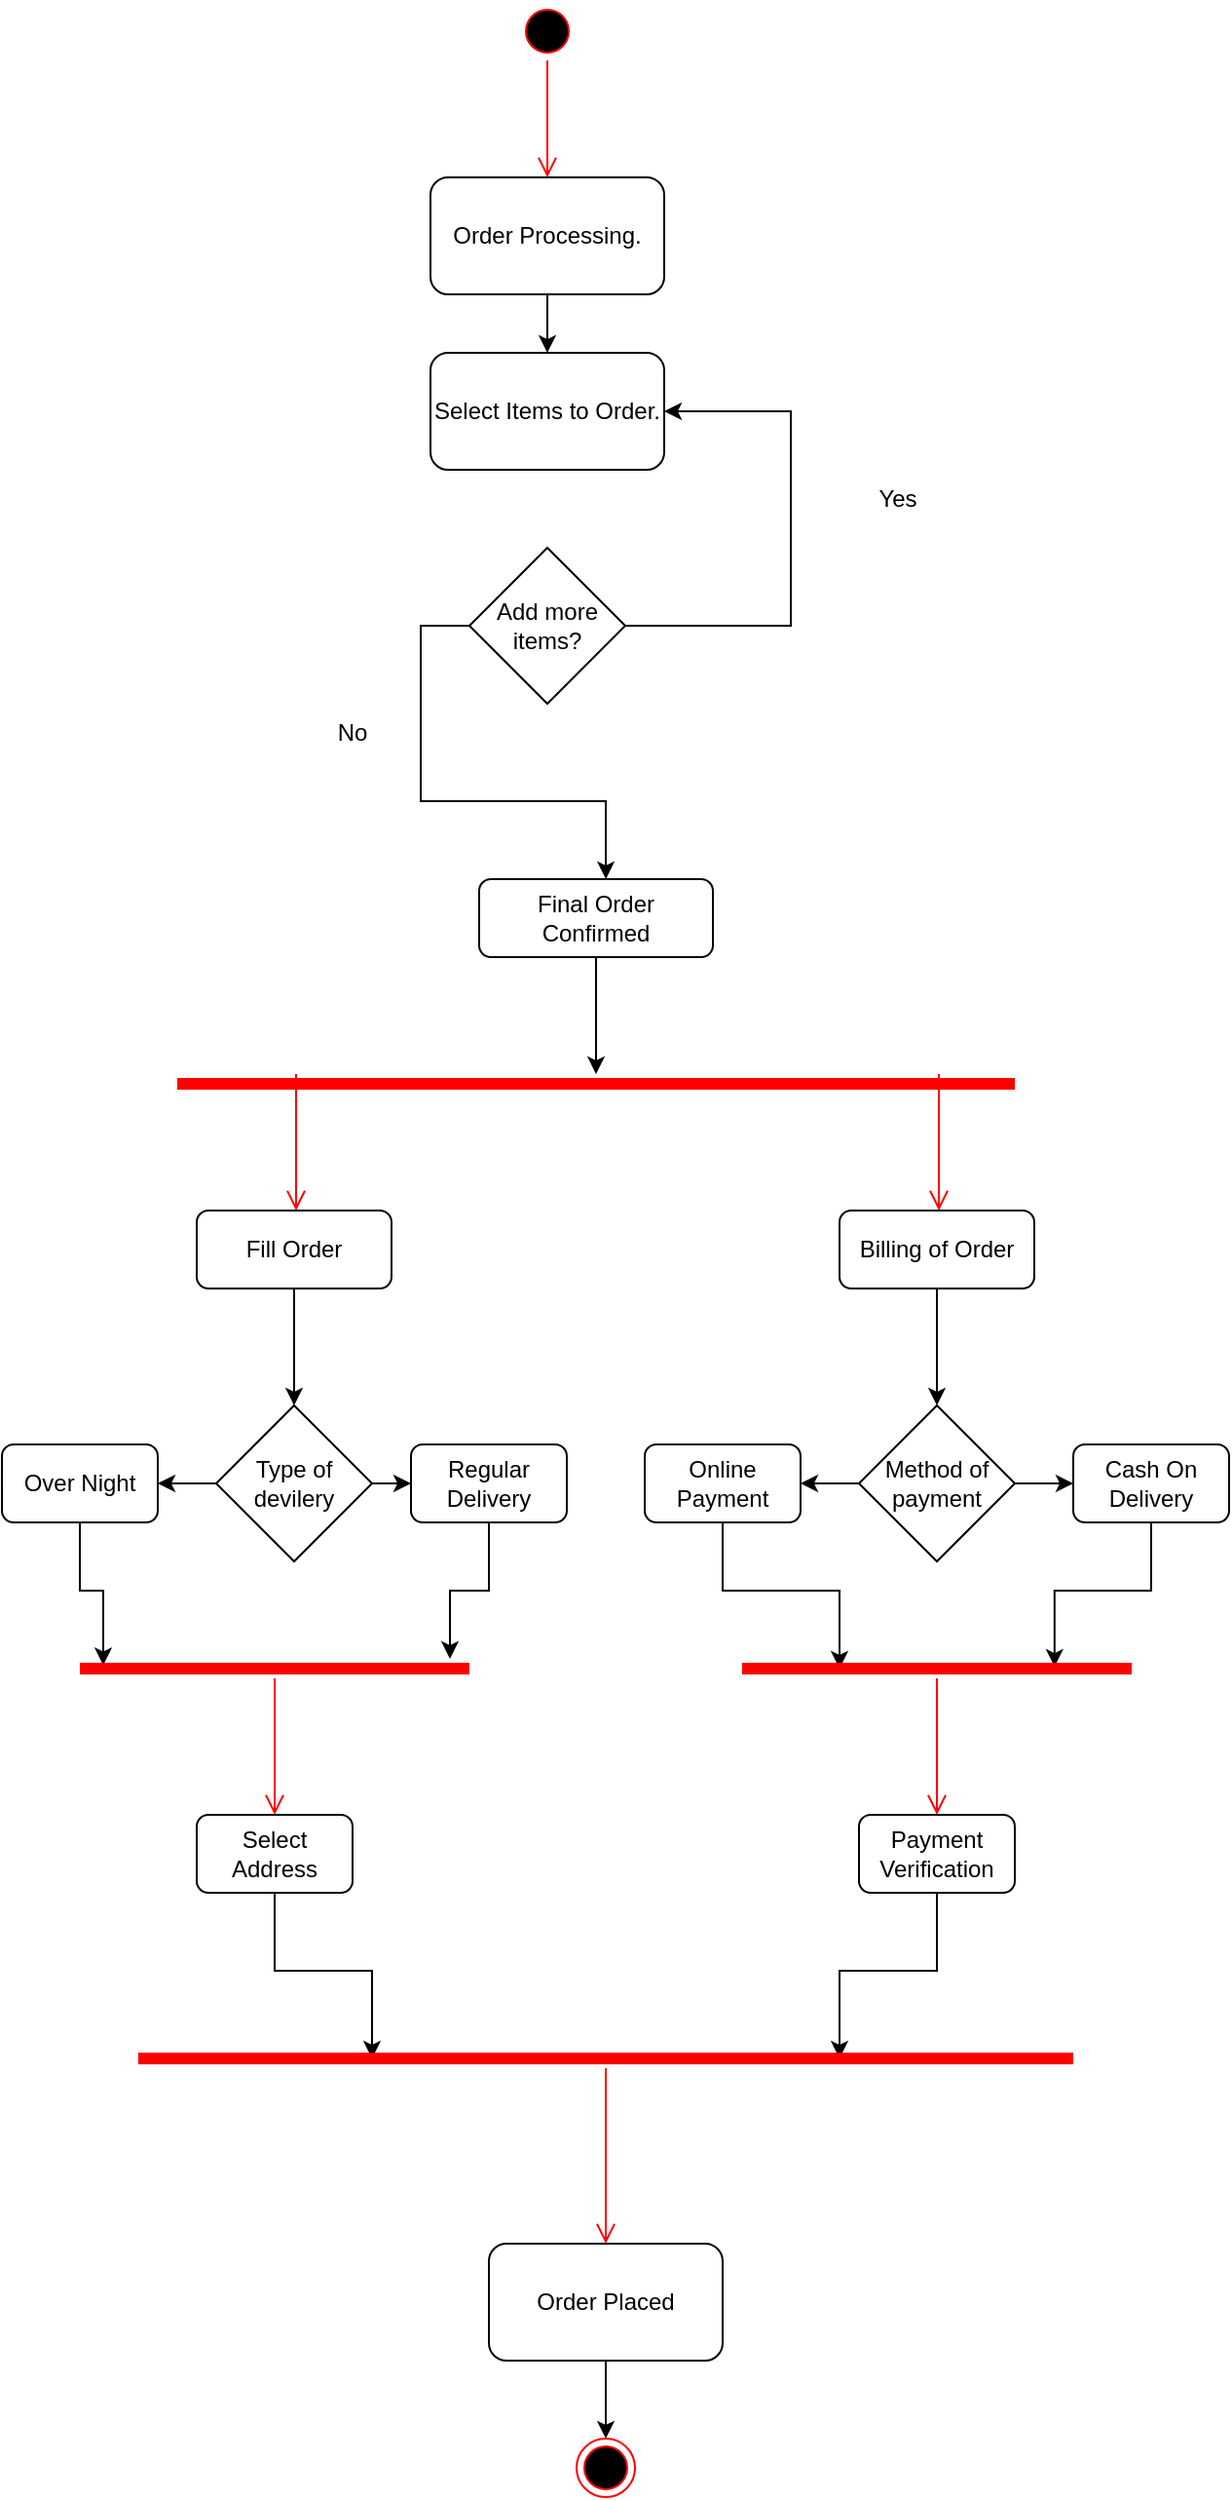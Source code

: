 <mxfile version="20.8.23" type="device"><diagram name="Page-1" id="Bw76-XZ97cj3PhTqs1Kq"><mxGraphModel dx="1235" dy="636" grid="1" gridSize="10" guides="1" tooltips="1" connect="1" arrows="1" fold="1" page="1" pageScale="1" pageWidth="1200" pageHeight="1920" math="0" shadow="0"><root><mxCell id="0"/><mxCell id="1" parent="0"/><mxCell id="s0E5LGdOakEHPxOhZ-Ty-1" value="" style="ellipse;html=1;shape=startState;fillColor=#000000;strokeColor=#ff0000;" vertex="1" parent="1"><mxGeometry x="575" y="30" width="30" height="30" as="geometry"/></mxCell><mxCell id="s0E5LGdOakEHPxOhZ-Ty-2" value="" style="edgeStyle=orthogonalEdgeStyle;html=1;verticalAlign=bottom;endArrow=open;endSize=8;strokeColor=#ff0000;rounded=0;" edge="1" source="s0E5LGdOakEHPxOhZ-Ty-1" parent="1"><mxGeometry relative="1" as="geometry"><mxPoint x="590" y="120" as="targetPoint"/></mxGeometry></mxCell><mxCell id="s0E5LGdOakEHPxOhZ-Ty-12" value="" style="edgeStyle=orthogonalEdgeStyle;rounded=0;orthogonalLoop=1;jettySize=auto;html=1;" edge="1" parent="1" source="s0E5LGdOakEHPxOhZ-Ty-3" target="s0E5LGdOakEHPxOhZ-Ty-9"><mxGeometry relative="1" as="geometry"/></mxCell><mxCell id="s0E5LGdOakEHPxOhZ-Ty-3" value="Order Processing." style="rounded=1;whiteSpace=wrap;html=1;" vertex="1" parent="1"><mxGeometry x="530" y="120" width="120" height="60" as="geometry"/></mxCell><mxCell id="s0E5LGdOakEHPxOhZ-Ty-4" value="Add more items?" style="rhombus;whiteSpace=wrap;html=1;" vertex="1" parent="1"><mxGeometry x="550" y="310" width="80" height="80" as="geometry"/></mxCell><mxCell id="s0E5LGdOakEHPxOhZ-Ty-7" value="" style="edgeStyle=orthogonalEdgeStyle;html=1;verticalAlign=bottom;endArrow=open;endSize=8;strokeColor=#ff0000;rounded=0;" edge="1" parent="1"><mxGeometry relative="1" as="geometry"><mxPoint x="590" y="430" as="targetPoint"/><mxPoint x="590" y="430" as="sourcePoint"/></mxGeometry></mxCell><mxCell id="s0E5LGdOakEHPxOhZ-Ty-8" value="" style="endArrow=classic;html=1;rounded=0;exitX=1;exitY=0.5;exitDx=0;exitDy=0;entryX=1;entryY=0.5;entryDx=0;entryDy=0;" edge="1" parent="1" source="s0E5LGdOakEHPxOhZ-Ty-4" target="s0E5LGdOakEHPxOhZ-Ty-9"><mxGeometry width="50" height="50" relative="1" as="geometry"><mxPoint x="555" y="330" as="sourcePoint"/><mxPoint x="715" y="240" as="targetPoint"/><Array as="points"><mxPoint x="715" y="350"/><mxPoint x="715" y="240"/></Array></mxGeometry></mxCell><mxCell id="s0E5LGdOakEHPxOhZ-Ty-9" value="Select Items to Order." style="rounded=1;whiteSpace=wrap;html=1;" vertex="1" parent="1"><mxGeometry x="530" y="210" width="120" height="60" as="geometry"/></mxCell><mxCell id="s0E5LGdOakEHPxOhZ-Ty-10" value="Yes" style="text;html=1;strokeColor=none;fillColor=none;align=center;verticalAlign=middle;whiteSpace=wrap;rounded=0;" vertex="1" parent="1"><mxGeometry x="740" y="270" width="60" height="30" as="geometry"/></mxCell><mxCell id="s0E5LGdOakEHPxOhZ-Ty-11" value="" style="endArrow=classic;html=1;rounded=0;exitX=0;exitY=0.5;exitDx=0;exitDy=0;entryX=0.542;entryY=0;entryDx=0;entryDy=0;entryPerimeter=0;" edge="1" parent="1" source="s0E5LGdOakEHPxOhZ-Ty-4" target="s0E5LGdOakEHPxOhZ-Ty-27"><mxGeometry width="50" height="50" relative="1" as="geometry"><mxPoint x="555" y="330" as="sourcePoint"/><mxPoint x="590" y="470" as="targetPoint"/><Array as="points"><mxPoint x="525" y="350"/><mxPoint x="525" y="410"/><mxPoint x="525" y="440"/><mxPoint x="620" y="440"/></Array></mxGeometry></mxCell><mxCell id="s0E5LGdOakEHPxOhZ-Ty-15" value="" style="shape=line;html=1;strokeWidth=6;strokeColor=#ff0000;" vertex="1" parent="1"><mxGeometry x="400" y="580" width="430" height="10" as="geometry"/></mxCell><mxCell id="s0E5LGdOakEHPxOhZ-Ty-16" value="" style="edgeStyle=orthogonalEdgeStyle;html=1;verticalAlign=bottom;endArrow=open;endSize=8;strokeColor=#ff0000;rounded=0;" edge="1" parent="1"><mxGeometry relative="1" as="geometry"><mxPoint x="461" y="650" as="targetPoint"/><mxPoint x="461" y="580" as="sourcePoint"/></mxGeometry></mxCell><mxCell id="s0E5LGdOakEHPxOhZ-Ty-17" value="No" style="text;html=1;strokeColor=none;fillColor=none;align=center;verticalAlign=middle;whiteSpace=wrap;rounded=0;" vertex="1" parent="1"><mxGeometry x="460" y="390" width="60" height="30" as="geometry"/></mxCell><mxCell id="s0E5LGdOakEHPxOhZ-Ty-20" value="" style="edgeStyle=orthogonalEdgeStyle;html=1;verticalAlign=bottom;endArrow=open;endSize=8;strokeColor=#ff0000;rounded=0;" edge="1" parent="1"><mxGeometry relative="1" as="geometry"><mxPoint x="791" y="650" as="targetPoint"/><mxPoint x="791" y="580" as="sourcePoint"/></mxGeometry></mxCell><mxCell id="s0E5LGdOakEHPxOhZ-Ty-25" value="" style="edgeStyle=orthogonalEdgeStyle;rounded=0;orthogonalLoop=1;jettySize=auto;html=1;" edge="1" parent="1" source="s0E5LGdOakEHPxOhZ-Ty-21" target="s0E5LGdOakEHPxOhZ-Ty-23"><mxGeometry relative="1" as="geometry"/></mxCell><mxCell id="s0E5LGdOakEHPxOhZ-Ty-21" value="Fill Order" style="rounded=1;whiteSpace=wrap;html=1;" vertex="1" parent="1"><mxGeometry x="410" y="650" width="100" height="40" as="geometry"/></mxCell><mxCell id="s0E5LGdOakEHPxOhZ-Ty-26" value="" style="edgeStyle=orthogonalEdgeStyle;rounded=0;orthogonalLoop=1;jettySize=auto;html=1;" edge="1" parent="1" source="s0E5LGdOakEHPxOhZ-Ty-22" target="s0E5LGdOakEHPxOhZ-Ty-24"><mxGeometry relative="1" as="geometry"/></mxCell><mxCell id="s0E5LGdOakEHPxOhZ-Ty-22" value="Billing of Order" style="rounded=1;whiteSpace=wrap;html=1;" vertex="1" parent="1"><mxGeometry x="740" y="650" width="100" height="40" as="geometry"/></mxCell><mxCell id="s0E5LGdOakEHPxOhZ-Ty-34" value="" style="edgeStyle=orthogonalEdgeStyle;rounded=0;orthogonalLoop=1;jettySize=auto;html=1;" edge="1" parent="1" source="s0E5LGdOakEHPxOhZ-Ty-23" target="s0E5LGdOakEHPxOhZ-Ty-31"><mxGeometry relative="1" as="geometry"/></mxCell><mxCell id="s0E5LGdOakEHPxOhZ-Ty-35" value="" style="edgeStyle=orthogonalEdgeStyle;rounded=0;orthogonalLoop=1;jettySize=auto;html=1;" edge="1" parent="1" source="s0E5LGdOakEHPxOhZ-Ty-23" target="s0E5LGdOakEHPxOhZ-Ty-33"><mxGeometry relative="1" as="geometry"/></mxCell><mxCell id="s0E5LGdOakEHPxOhZ-Ty-23" value="Type of devilery" style="rhombus;whiteSpace=wrap;html=1;" vertex="1" parent="1"><mxGeometry x="420" y="750" width="80" height="80" as="geometry"/></mxCell><mxCell id="s0E5LGdOakEHPxOhZ-Ty-38" value="" style="edgeStyle=orthogonalEdgeStyle;rounded=0;orthogonalLoop=1;jettySize=auto;html=1;" edge="1" parent="1" source="s0E5LGdOakEHPxOhZ-Ty-24" target="s0E5LGdOakEHPxOhZ-Ty-36"><mxGeometry relative="1" as="geometry"/></mxCell><mxCell id="s0E5LGdOakEHPxOhZ-Ty-39" value="" style="edgeStyle=orthogonalEdgeStyle;rounded=0;orthogonalLoop=1;jettySize=auto;html=1;" edge="1" parent="1" source="s0E5LGdOakEHPxOhZ-Ty-24" target="s0E5LGdOakEHPxOhZ-Ty-37"><mxGeometry relative="1" as="geometry"/></mxCell><mxCell id="s0E5LGdOakEHPxOhZ-Ty-24" value="Method of payment" style="rhombus;whiteSpace=wrap;html=1;" vertex="1" parent="1"><mxGeometry x="750" y="750" width="80" height="80" as="geometry"/></mxCell><mxCell id="s0E5LGdOakEHPxOhZ-Ty-60" value="" style="edgeStyle=orthogonalEdgeStyle;rounded=0;orthogonalLoop=1;jettySize=auto;html=1;" edge="1" parent="1" source="s0E5LGdOakEHPxOhZ-Ty-27" target="s0E5LGdOakEHPxOhZ-Ty-15"><mxGeometry relative="1" as="geometry"><Array as="points"><mxPoint x="615" y="550"/><mxPoint x="615" y="550"/></Array></mxGeometry></mxCell><mxCell id="s0E5LGdOakEHPxOhZ-Ty-27" value="Final Order Confirmed" style="rounded=1;whiteSpace=wrap;html=1;" vertex="1" parent="1"><mxGeometry x="555" y="480" width="120" height="40" as="geometry"/></mxCell><mxCell id="s0E5LGdOakEHPxOhZ-Ty-46" style="edgeStyle=orthogonalEdgeStyle;rounded=0;orthogonalLoop=1;jettySize=auto;html=1;exitX=0.5;exitY=1;exitDx=0;exitDy=0;entryX=0.06;entryY=0.321;entryDx=0;entryDy=0;entryPerimeter=0;" edge="1" parent="1" source="s0E5LGdOakEHPxOhZ-Ty-31" target="s0E5LGdOakEHPxOhZ-Ty-40"><mxGeometry relative="1" as="geometry"/></mxCell><mxCell id="s0E5LGdOakEHPxOhZ-Ty-31" value="Over Night" style="rounded=1;whiteSpace=wrap;html=1;" vertex="1" parent="1"><mxGeometry x="310" y="770" width="80" height="40" as="geometry"/></mxCell><mxCell id="s0E5LGdOakEHPxOhZ-Ty-47" style="edgeStyle=orthogonalEdgeStyle;rounded=0;orthogonalLoop=1;jettySize=auto;html=1;exitX=0.5;exitY=1;exitDx=0;exitDy=0;entryX=0.95;entryY=0;entryDx=0;entryDy=0;entryPerimeter=0;" edge="1" parent="1" source="s0E5LGdOakEHPxOhZ-Ty-33" target="s0E5LGdOakEHPxOhZ-Ty-40"><mxGeometry relative="1" as="geometry"/></mxCell><mxCell id="s0E5LGdOakEHPxOhZ-Ty-33" value="Regular Delivery" style="rounded=1;whiteSpace=wrap;html=1;" vertex="1" parent="1"><mxGeometry x="520" y="770" width="80" height="40" as="geometry"/></mxCell><mxCell id="s0E5LGdOakEHPxOhZ-Ty-48" style="edgeStyle=orthogonalEdgeStyle;rounded=0;orthogonalLoop=1;jettySize=auto;html=1;exitX=0.5;exitY=1;exitDx=0;exitDy=0;entryX=0.25;entryY=0.5;entryDx=0;entryDy=0;entryPerimeter=0;" edge="1" parent="1" source="s0E5LGdOakEHPxOhZ-Ty-36" target="s0E5LGdOakEHPxOhZ-Ty-43"><mxGeometry relative="1" as="geometry"/></mxCell><mxCell id="s0E5LGdOakEHPxOhZ-Ty-36" value="Online Payment" style="rounded=1;whiteSpace=wrap;html=1;" vertex="1" parent="1"><mxGeometry x="640" y="770" width="80" height="40" as="geometry"/></mxCell><mxCell id="s0E5LGdOakEHPxOhZ-Ty-49" style="edgeStyle=orthogonalEdgeStyle;rounded=0;orthogonalLoop=1;jettySize=auto;html=1;exitX=0.5;exitY=1;exitDx=0;exitDy=0;entryX=0.802;entryY=0.405;entryDx=0;entryDy=0;entryPerimeter=0;" edge="1" parent="1" source="s0E5LGdOakEHPxOhZ-Ty-37" target="s0E5LGdOakEHPxOhZ-Ty-43"><mxGeometry relative="1" as="geometry"/></mxCell><mxCell id="s0E5LGdOakEHPxOhZ-Ty-37" value="Cash On Delivery" style="rounded=1;whiteSpace=wrap;html=1;" vertex="1" parent="1"><mxGeometry x="860" y="770" width="80" height="40" as="geometry"/></mxCell><mxCell id="s0E5LGdOakEHPxOhZ-Ty-40" value="" style="shape=line;html=1;strokeWidth=6;strokeColor=#ff0000;" vertex="1" parent="1"><mxGeometry x="350" y="880" width="200" height="10" as="geometry"/></mxCell><mxCell id="s0E5LGdOakEHPxOhZ-Ty-41" value="" style="edgeStyle=orthogonalEdgeStyle;html=1;verticalAlign=bottom;endArrow=open;endSize=8;strokeColor=#ff0000;rounded=0;" edge="1" source="s0E5LGdOakEHPxOhZ-Ty-40" parent="1"><mxGeometry relative="1" as="geometry"><mxPoint x="450" y="960" as="targetPoint"/></mxGeometry></mxCell><mxCell id="s0E5LGdOakEHPxOhZ-Ty-43" value="" style="shape=line;html=1;strokeWidth=6;strokeColor=#ff0000;" vertex="1" parent="1"><mxGeometry x="690" y="880" width="200" height="10" as="geometry"/></mxCell><mxCell id="s0E5LGdOakEHPxOhZ-Ty-44" value="" style="edgeStyle=orthogonalEdgeStyle;html=1;verticalAlign=bottom;endArrow=open;endSize=8;strokeColor=#ff0000;rounded=0;" edge="1" source="s0E5LGdOakEHPxOhZ-Ty-43" parent="1"><mxGeometry relative="1" as="geometry"><mxPoint x="790" y="960" as="targetPoint"/></mxGeometry></mxCell><mxCell id="s0E5LGdOakEHPxOhZ-Ty-56" style="edgeStyle=orthogonalEdgeStyle;rounded=0;orthogonalLoop=1;jettySize=auto;html=1;entryX=0.25;entryY=0.5;entryDx=0;entryDy=0;entryPerimeter=0;" edge="1" parent="1" source="s0E5LGdOakEHPxOhZ-Ty-51" target="s0E5LGdOakEHPxOhZ-Ty-53"><mxGeometry relative="1" as="geometry"/></mxCell><mxCell id="s0E5LGdOakEHPxOhZ-Ty-51" value="Select Address" style="rounded=1;whiteSpace=wrap;html=1;" vertex="1" parent="1"><mxGeometry x="410" y="960" width="80" height="40" as="geometry"/></mxCell><mxCell id="s0E5LGdOakEHPxOhZ-Ty-57" style="edgeStyle=orthogonalEdgeStyle;rounded=0;orthogonalLoop=1;jettySize=auto;html=1;exitX=0.5;exitY=1;exitDx=0;exitDy=0;entryX=0.75;entryY=0.5;entryDx=0;entryDy=0;entryPerimeter=0;" edge="1" parent="1" source="s0E5LGdOakEHPxOhZ-Ty-52" target="s0E5LGdOakEHPxOhZ-Ty-53"><mxGeometry relative="1" as="geometry"/></mxCell><mxCell id="s0E5LGdOakEHPxOhZ-Ty-52" value="Payment Verification" style="rounded=1;whiteSpace=wrap;html=1;" vertex="1" parent="1"><mxGeometry x="750" y="960" width="80" height="40" as="geometry"/></mxCell><mxCell id="s0E5LGdOakEHPxOhZ-Ty-53" value="" style="shape=line;html=1;strokeWidth=6;strokeColor=#ff0000;" vertex="1" parent="1"><mxGeometry x="380" y="1080" width="480" height="10" as="geometry"/></mxCell><mxCell id="s0E5LGdOakEHPxOhZ-Ty-54" value="" style="edgeStyle=orthogonalEdgeStyle;html=1;verticalAlign=bottom;endArrow=open;endSize=8;strokeColor=#ff0000;rounded=0;" edge="1" source="s0E5LGdOakEHPxOhZ-Ty-53" parent="1"><mxGeometry relative="1" as="geometry"><mxPoint x="620" y="1180" as="targetPoint"/><Array as="points"><mxPoint x="620" y="1160"/></Array></mxGeometry></mxCell><mxCell id="s0E5LGdOakEHPxOhZ-Ty-62" value="" style="edgeStyle=orthogonalEdgeStyle;rounded=0;orthogonalLoop=1;jettySize=auto;html=1;" edge="1" parent="1" source="s0E5LGdOakEHPxOhZ-Ty-58" target="s0E5LGdOakEHPxOhZ-Ty-61"><mxGeometry relative="1" as="geometry"/></mxCell><mxCell id="s0E5LGdOakEHPxOhZ-Ty-58" value="Order Placed" style="rounded=1;whiteSpace=wrap;html=1;" vertex="1" parent="1"><mxGeometry x="560" y="1180" width="120" height="60" as="geometry"/></mxCell><mxCell id="s0E5LGdOakEHPxOhZ-Ty-61" value="" style="ellipse;html=1;shape=endState;fillColor=#000000;strokeColor=#ff0000;" vertex="1" parent="1"><mxGeometry x="605" y="1280" width="30" height="30" as="geometry"/></mxCell></root></mxGraphModel></diagram></mxfile>
